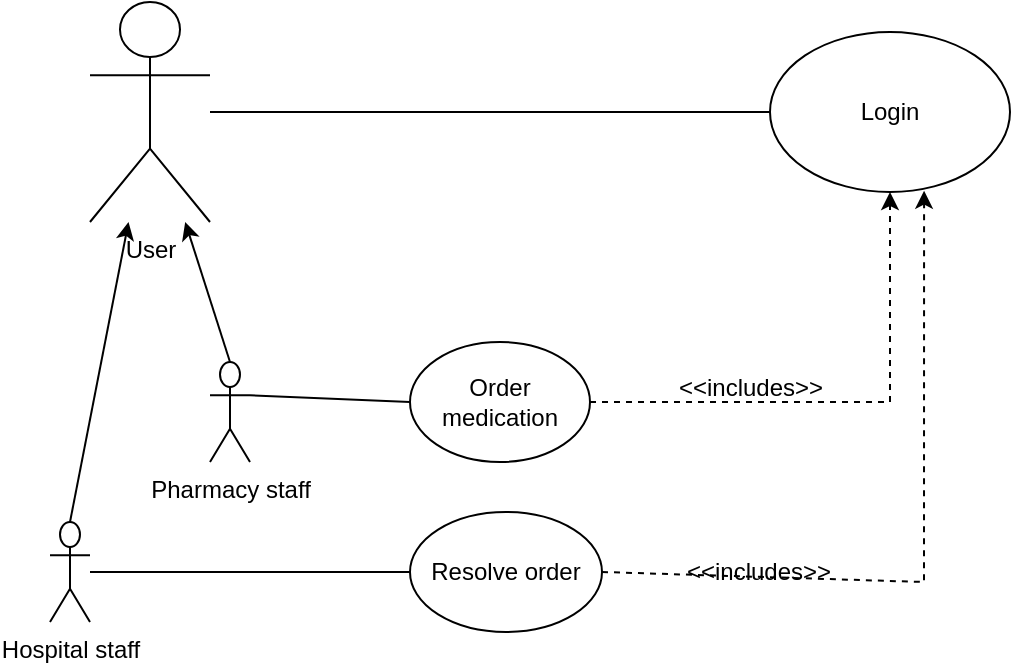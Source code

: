 <mxfile version="26.1.1">
  <diagram name="Pagină-1" id="DgZMRVtfknqifJo8CzZ5">
    <mxGraphModel dx="1075" dy="435" grid="1" gridSize="10" guides="1" tooltips="1" connect="1" arrows="1" fold="1" page="1" pageScale="1" pageWidth="827" pageHeight="1169" math="0" shadow="0">
      <root>
        <mxCell id="0" />
        <mxCell id="1" parent="0" />
        <mxCell id="dwLRcaL4dP4IxCvlZyWT-1" value="User" style="shape=umlActor;verticalLabelPosition=bottom;verticalAlign=top;html=1;outlineConnect=0;" vertex="1" parent="1">
          <mxGeometry x="80" y="50" width="60" height="110" as="geometry" />
        </mxCell>
        <mxCell id="dwLRcaL4dP4IxCvlZyWT-3" value="Pharmacy staff&lt;div&gt;&lt;br&gt;&lt;/div&gt;" style="shape=umlActor;verticalLabelPosition=bottom;verticalAlign=top;html=1;outlineConnect=0;" vertex="1" parent="1">
          <mxGeometry x="140" y="230" width="20" height="50" as="geometry" />
        </mxCell>
        <mxCell id="dwLRcaL4dP4IxCvlZyWT-8" value="Hospital staff" style="shape=umlActor;verticalLabelPosition=bottom;verticalAlign=top;html=1;outlineConnect=0;" vertex="1" parent="1">
          <mxGeometry x="60" y="310" width="20" height="50" as="geometry" />
        </mxCell>
        <mxCell id="dwLRcaL4dP4IxCvlZyWT-9" value="" style="endArrow=classic;html=1;rounded=0;exitX=0.5;exitY=0;exitDx=0;exitDy=0;exitPerimeter=0;" edge="1" parent="1" source="dwLRcaL4dP4IxCvlZyWT-3" target="dwLRcaL4dP4IxCvlZyWT-1">
          <mxGeometry width="50" height="50" relative="1" as="geometry">
            <mxPoint x="240" y="340" as="sourcePoint" />
            <mxPoint x="290" y="290" as="targetPoint" />
          </mxGeometry>
        </mxCell>
        <mxCell id="dwLRcaL4dP4IxCvlZyWT-10" value="" style="endArrow=classic;html=1;rounded=0;exitX=0.5;exitY=0;exitDx=0;exitDy=0;exitPerimeter=0;" edge="1" parent="1" source="dwLRcaL4dP4IxCvlZyWT-8" target="dwLRcaL4dP4IxCvlZyWT-1">
          <mxGeometry width="50" height="50" relative="1" as="geometry">
            <mxPoint x="240" y="340" as="sourcePoint" />
            <mxPoint x="290" y="290" as="targetPoint" />
          </mxGeometry>
        </mxCell>
        <mxCell id="dwLRcaL4dP4IxCvlZyWT-11" value="Login" style="ellipse;whiteSpace=wrap;html=1;" vertex="1" parent="1">
          <mxGeometry x="420" y="65" width="120" height="80" as="geometry" />
        </mxCell>
        <mxCell id="dwLRcaL4dP4IxCvlZyWT-12" value="" style="endArrow=none;html=1;rounded=0;entryX=0;entryY=0.5;entryDx=0;entryDy=0;" edge="1" parent="1" source="dwLRcaL4dP4IxCvlZyWT-1" target="dwLRcaL4dP4IxCvlZyWT-11">
          <mxGeometry width="50" height="50" relative="1" as="geometry">
            <mxPoint x="240" y="270" as="sourcePoint" />
            <mxPoint x="290" y="220" as="targetPoint" />
          </mxGeometry>
        </mxCell>
        <mxCell id="dwLRcaL4dP4IxCvlZyWT-13" value="Order medication" style="ellipse;whiteSpace=wrap;html=1;" vertex="1" parent="1">
          <mxGeometry x="240" y="220" width="90" height="60" as="geometry" />
        </mxCell>
        <mxCell id="dwLRcaL4dP4IxCvlZyWT-14" value="Resolve order" style="ellipse;whiteSpace=wrap;html=1;" vertex="1" parent="1">
          <mxGeometry x="240" y="305" width="96" height="60" as="geometry" />
        </mxCell>
        <mxCell id="dwLRcaL4dP4IxCvlZyWT-17" value="" style="endArrow=none;html=1;rounded=0;exitX=1;exitY=0.333;exitDx=0;exitDy=0;exitPerimeter=0;entryX=0;entryY=0.5;entryDx=0;entryDy=0;" edge="1" parent="1" source="dwLRcaL4dP4IxCvlZyWT-3" target="dwLRcaL4dP4IxCvlZyWT-13">
          <mxGeometry width="50" height="50" relative="1" as="geometry">
            <mxPoint x="270" y="290" as="sourcePoint" />
            <mxPoint x="220" y="245" as="targetPoint" />
          </mxGeometry>
        </mxCell>
        <mxCell id="dwLRcaL4dP4IxCvlZyWT-18" value="" style="endArrow=none;html=1;rounded=0;entryX=0;entryY=0.5;entryDx=0;entryDy=0;" edge="1" parent="1" source="dwLRcaL4dP4IxCvlZyWT-8" target="dwLRcaL4dP4IxCvlZyWT-14">
          <mxGeometry width="50" height="50" relative="1" as="geometry">
            <mxPoint x="270" y="290" as="sourcePoint" />
            <mxPoint x="320" y="240" as="targetPoint" />
          </mxGeometry>
        </mxCell>
        <mxCell id="dwLRcaL4dP4IxCvlZyWT-19" value="" style="html=1;labelBackgroundColor=#ffffff;startArrow=none;startFill=0;startSize=6;endArrow=classic;endFill=1;endSize=6;jettySize=auto;orthogonalLoop=1;strokeWidth=1;dashed=1;fontSize=14;rounded=0;exitX=1;exitY=0.5;exitDx=0;exitDy=0;entryX=0.5;entryY=1;entryDx=0;entryDy=0;" edge="1" parent="1" source="dwLRcaL4dP4IxCvlZyWT-13" target="dwLRcaL4dP4IxCvlZyWT-11">
          <mxGeometry width="60" height="60" relative="1" as="geometry">
            <mxPoint x="270" y="290" as="sourcePoint" />
            <mxPoint x="330" y="230" as="targetPoint" />
            <Array as="points">
              <mxPoint x="480" y="250" />
            </Array>
          </mxGeometry>
        </mxCell>
        <mxCell id="dwLRcaL4dP4IxCvlZyWT-20" value="" style="html=1;labelBackgroundColor=#ffffff;startArrow=none;startFill=0;startSize=6;endArrow=classic;endFill=1;endSize=6;jettySize=auto;orthogonalLoop=1;strokeWidth=1;dashed=1;fontSize=14;rounded=0;exitX=1;exitY=0.5;exitDx=0;exitDy=0;entryX=0.642;entryY=0.992;entryDx=0;entryDy=0;entryPerimeter=0;" edge="1" parent="1" source="dwLRcaL4dP4IxCvlZyWT-14" target="dwLRcaL4dP4IxCvlZyWT-11">
          <mxGeometry width="60" height="60" relative="1" as="geometry">
            <mxPoint x="270" y="290" as="sourcePoint" />
            <mxPoint x="500" y="150" as="targetPoint" />
            <Array as="points">
              <mxPoint x="497" y="340" />
            </Array>
          </mxGeometry>
        </mxCell>
        <mxCell id="dwLRcaL4dP4IxCvlZyWT-21" value="&amp;lt;&amp;lt;includes&amp;gt;&amp;gt;" style="text;html=1;align=center;verticalAlign=middle;resizable=0;points=[];autosize=1;strokeColor=none;fillColor=none;" vertex="1" parent="1">
          <mxGeometry x="360" y="228" width="100" height="30" as="geometry" />
        </mxCell>
        <mxCell id="dwLRcaL4dP4IxCvlZyWT-22" value="&amp;lt;&amp;lt;includes&amp;gt;&amp;gt;" style="text;html=1;align=center;verticalAlign=middle;resizable=0;points=[];autosize=1;strokeColor=none;fillColor=none;" vertex="1" parent="1">
          <mxGeometry x="364" y="320" width="100" height="30" as="geometry" />
        </mxCell>
      </root>
    </mxGraphModel>
  </diagram>
</mxfile>
